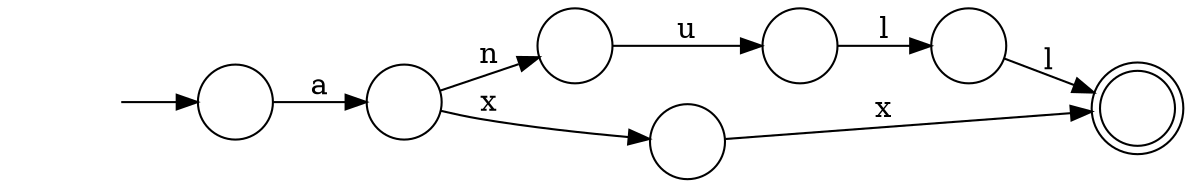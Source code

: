 digraph Automaton {
  rankdir = LR;
  0 [shape=circle,label=""];
  0 -> 5 [label="l"]
  1 [shape=circle,label=""];
  initial [shape=plaintext,label=""];
  initial -> 1
  1 -> 3 [label="a"]
  2 [shape=circle,label=""];
  2 -> 0 [label="l"]
  3 [shape=circle,label=""];
  3 -> 4 [label="n"]
  3 -> 6 [label="x"]
  4 [shape=circle,label=""];
  4 -> 2 [label="u"]
  5 [shape=doublecircle,label=""];
  6 [shape=circle,label=""];
  6 -> 5 [label="x"]
}

